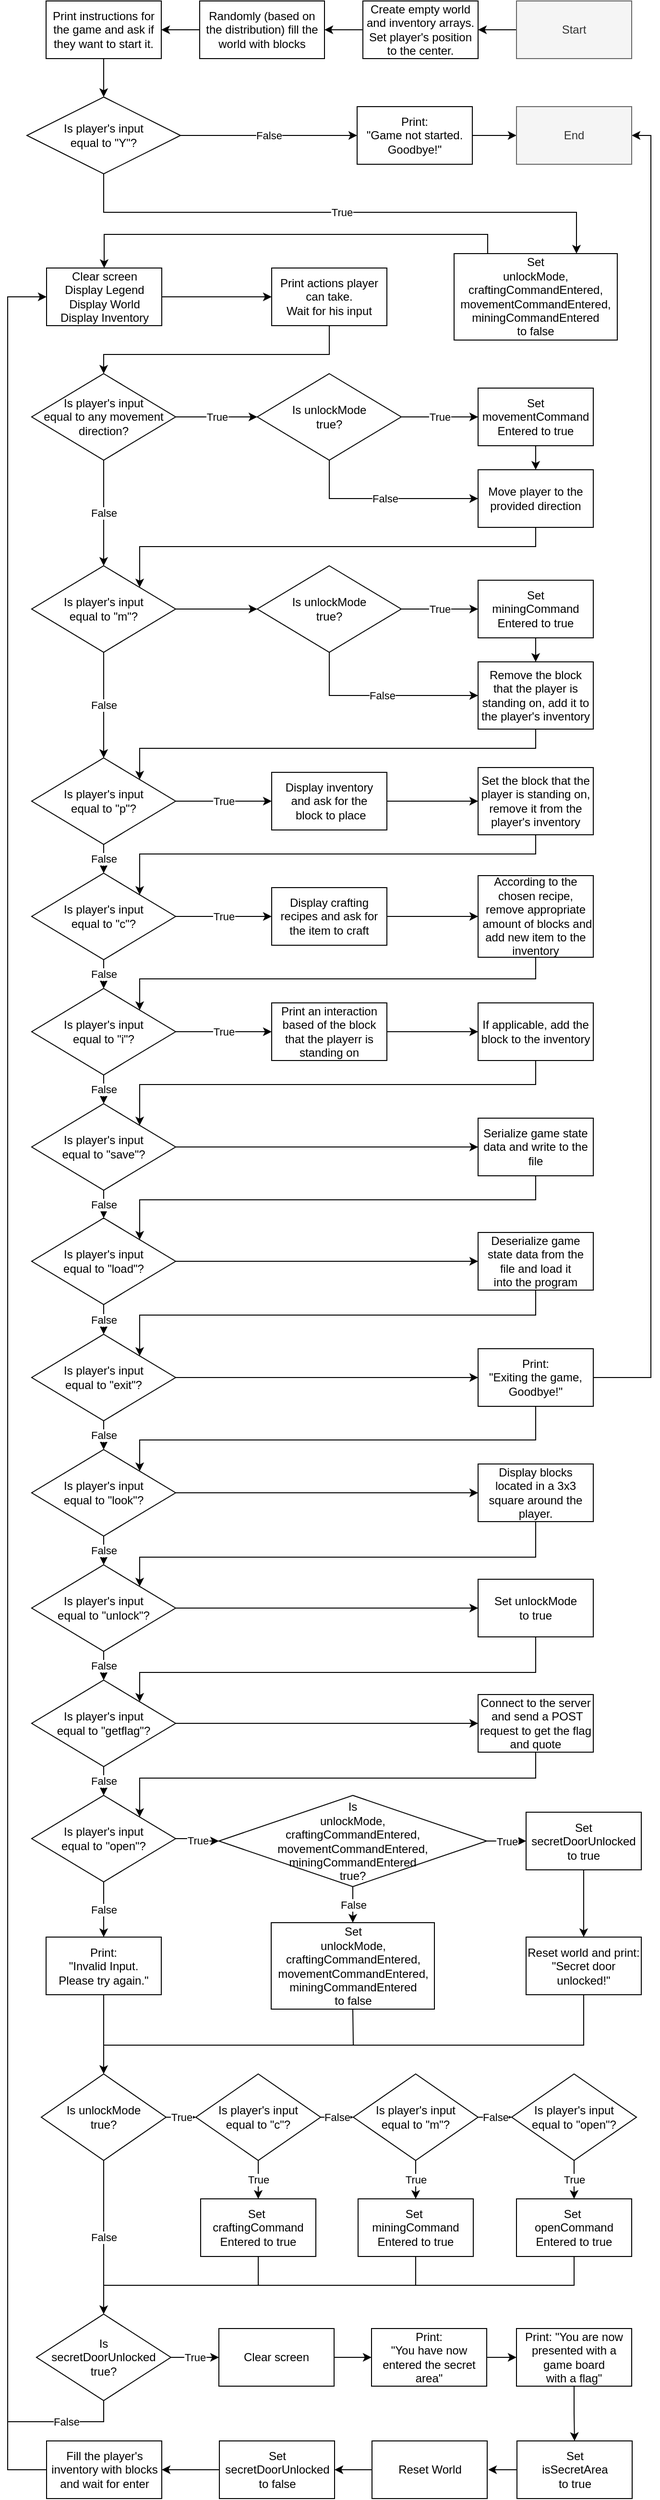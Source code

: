 <mxfile version="22.0.2" type="device">
  <diagram name="Page-1" id="TmcbWeNpKDTj51XduAw7">
    <mxGraphModel dx="1434" dy="727" grid="1" gridSize="10" guides="1" tooltips="1" connect="1" arrows="1" fold="1" page="1" pageScale="1" pageWidth="827" pageHeight="1169" math="0" shadow="0">
      <root>
        <mxCell id="0" />
        <mxCell id="1" parent="0" />
        <mxCell id="Q3c4sbvGHwCLzdh6Qx8X-13" value="" style="edgeStyle=orthogonalEdgeStyle;rounded=0;orthogonalLoop=1;jettySize=auto;html=1;" edge="1" parent="1" source="Q3c4sbvGHwCLzdh6Qx8X-1" target="Q3c4sbvGHwCLzdh6Qx8X-2">
          <mxGeometry relative="1" as="geometry" />
        </mxCell>
        <mxCell id="Q3c4sbvGHwCLzdh6Qx8X-1" value="Start" style="rounded=0;whiteSpace=wrap;html=1;fillColor=#f5f5f5;fontColor=#333333;strokeColor=#666666;" vertex="1" parent="1">
          <mxGeometry x="580" y="80" width="120" height="60" as="geometry" />
        </mxCell>
        <mxCell id="Q3c4sbvGHwCLzdh6Qx8X-14" value="" style="edgeStyle=orthogonalEdgeStyle;rounded=0;orthogonalLoop=1;jettySize=auto;html=1;" edge="1" parent="1" source="Q3c4sbvGHwCLzdh6Qx8X-2" target="Q3c4sbvGHwCLzdh6Qx8X-3">
          <mxGeometry relative="1" as="geometry" />
        </mxCell>
        <mxCell id="Q3c4sbvGHwCLzdh6Qx8X-2" value="Create empty world and inventory arrays. Set player&#39;s position to the center." style="rounded=0;whiteSpace=wrap;html=1;" vertex="1" parent="1">
          <mxGeometry x="420" y="80" width="120" height="60" as="geometry" />
        </mxCell>
        <mxCell id="Q3c4sbvGHwCLzdh6Qx8X-12" value="" style="edgeStyle=orthogonalEdgeStyle;rounded=0;orthogonalLoop=1;jettySize=auto;html=1;" edge="1" parent="1" source="Q3c4sbvGHwCLzdh6Qx8X-3" target="Q3c4sbvGHwCLzdh6Qx8X-4">
          <mxGeometry relative="1" as="geometry" />
        </mxCell>
        <mxCell id="Q3c4sbvGHwCLzdh6Qx8X-3" value="Randomly (based on the distribution) fill the world with blocks" style="rounded=0;whiteSpace=wrap;html=1;" vertex="1" parent="1">
          <mxGeometry x="250" y="80" width="130" height="60" as="geometry" />
        </mxCell>
        <mxCell id="Q3c4sbvGHwCLzdh6Qx8X-11" value="" style="edgeStyle=orthogonalEdgeStyle;rounded=0;orthogonalLoop=1;jettySize=auto;html=1;" edge="1" parent="1" source="Q3c4sbvGHwCLzdh6Qx8X-4" target="Q3c4sbvGHwCLzdh6Qx8X-6">
          <mxGeometry relative="1" as="geometry" />
        </mxCell>
        <mxCell id="Q3c4sbvGHwCLzdh6Qx8X-4" value="Print instructions for the game and ask if they want to start it." style="rounded=0;whiteSpace=wrap;html=1;" vertex="1" parent="1">
          <mxGeometry x="90" y="80" width="120" height="60" as="geometry" />
        </mxCell>
        <mxCell id="Q3c4sbvGHwCLzdh6Qx8X-15" value="False" style="edgeStyle=orthogonalEdgeStyle;rounded=0;orthogonalLoop=1;jettySize=auto;html=1;" edge="1" parent="1" source="Q3c4sbvGHwCLzdh6Qx8X-6" target="Q3c4sbvGHwCLzdh6Qx8X-10">
          <mxGeometry relative="1" as="geometry" />
        </mxCell>
        <mxCell id="Q3c4sbvGHwCLzdh6Qx8X-170" value="True" style="edgeStyle=orthogonalEdgeStyle;rounded=0;orthogonalLoop=1;jettySize=auto;html=1;entryX=0.75;entryY=0;entryDx=0;entryDy=0;" edge="1" parent="1" source="Q3c4sbvGHwCLzdh6Qx8X-6" target="Q3c4sbvGHwCLzdh6Qx8X-59">
          <mxGeometry relative="1" as="geometry">
            <Array as="points">
              <mxPoint x="150" y="300" />
              <mxPoint x="643" y="300" />
            </Array>
          </mxGeometry>
        </mxCell>
        <mxCell id="Q3c4sbvGHwCLzdh6Qx8X-6" value="Is player&#39;s input&lt;br&gt;equal to &quot;Y&quot;?" style="rhombus;whiteSpace=wrap;html=1;" vertex="1" parent="1">
          <mxGeometry x="70" y="180" width="160" height="80" as="geometry" />
        </mxCell>
        <mxCell id="Q3c4sbvGHwCLzdh6Qx8X-157" style="edgeStyle=orthogonalEdgeStyle;rounded=0;orthogonalLoop=1;jettySize=auto;html=1;entryX=0;entryY=0.5;entryDx=0;entryDy=0;" edge="1" parent="1" source="Q3c4sbvGHwCLzdh6Qx8X-10" target="Q3c4sbvGHwCLzdh6Qx8X-156">
          <mxGeometry relative="1" as="geometry" />
        </mxCell>
        <mxCell id="Q3c4sbvGHwCLzdh6Qx8X-10" value="Print:&lt;br&gt;&quot;Game not started.&lt;br&gt;Goodbye!&quot;" style="rounded=0;whiteSpace=wrap;html=1;" vertex="1" parent="1">
          <mxGeometry x="414" y="190" width="120" height="60" as="geometry" />
        </mxCell>
        <mxCell id="Q3c4sbvGHwCLzdh6Qx8X-158" value="" style="edgeStyle=orthogonalEdgeStyle;rounded=0;orthogonalLoop=1;jettySize=auto;html=1;" edge="1" parent="1" source="Q3c4sbvGHwCLzdh6Qx8X-16" target="Q3c4sbvGHwCLzdh6Qx8X-18">
          <mxGeometry relative="1" as="geometry" />
        </mxCell>
        <mxCell id="Q3c4sbvGHwCLzdh6Qx8X-16" value="Clear screen&lt;br&gt;Display Legend Display World &lt;br&gt;Display Inventory" style="rounded=0;whiteSpace=wrap;html=1;" vertex="1" parent="1">
          <mxGeometry x="90.5" y="358" width="120" height="60" as="geometry" />
        </mxCell>
        <mxCell id="Q3c4sbvGHwCLzdh6Qx8X-164" style="edgeStyle=orthogonalEdgeStyle;rounded=0;orthogonalLoop=1;jettySize=auto;html=1;entryX=0.5;entryY=0;entryDx=0;entryDy=0;" edge="1" parent="1" source="Q3c4sbvGHwCLzdh6Qx8X-18" target="Q3c4sbvGHwCLzdh6Qx8X-19">
          <mxGeometry relative="1" as="geometry">
            <Array as="points">
              <mxPoint x="385" y="448" />
              <mxPoint x="150" y="448" />
            </Array>
          </mxGeometry>
        </mxCell>
        <mxCell id="Q3c4sbvGHwCLzdh6Qx8X-18" value="Print actions player&lt;br&gt;can take. &lt;br&gt;Wait for his input" style="rounded=0;whiteSpace=wrap;html=1;" vertex="1" parent="1">
          <mxGeometry x="325" y="358" width="120" height="60" as="geometry" />
        </mxCell>
        <mxCell id="Q3c4sbvGHwCLzdh6Qx8X-38" value="True" style="edgeStyle=orthogonalEdgeStyle;rounded=0;orthogonalLoop=1;jettySize=auto;html=1;" edge="1" parent="1" source="Q3c4sbvGHwCLzdh6Qx8X-19" target="Q3c4sbvGHwCLzdh6Qx8X-32">
          <mxGeometry relative="1" as="geometry" />
        </mxCell>
        <mxCell id="Q3c4sbvGHwCLzdh6Qx8X-41" value="False" style="edgeStyle=orthogonalEdgeStyle;rounded=0;orthogonalLoop=1;jettySize=auto;html=1;" edge="1" parent="1" source="Q3c4sbvGHwCLzdh6Qx8X-19" target="Q3c4sbvGHwCLzdh6Qx8X-20">
          <mxGeometry relative="1" as="geometry" />
        </mxCell>
        <mxCell id="Q3c4sbvGHwCLzdh6Qx8X-19" value="Is player&#39;s input &lt;br&gt;equal to any movement&lt;br&gt;direction?" style="rhombus;whiteSpace=wrap;html=1;" vertex="1" parent="1">
          <mxGeometry x="75" y="468" width="150" height="90" as="geometry" />
        </mxCell>
        <mxCell id="Q3c4sbvGHwCLzdh6Qx8X-52" value="" style="edgeStyle=orthogonalEdgeStyle;rounded=0;orthogonalLoop=1;jettySize=auto;html=1;" edge="1" parent="1" source="Q3c4sbvGHwCLzdh6Qx8X-20" target="Q3c4sbvGHwCLzdh6Qx8X-48">
          <mxGeometry relative="1" as="geometry" />
        </mxCell>
        <mxCell id="Q3c4sbvGHwCLzdh6Qx8X-53" value="False" style="edgeStyle=orthogonalEdgeStyle;rounded=0;orthogonalLoop=1;jettySize=auto;html=1;" edge="1" parent="1" source="Q3c4sbvGHwCLzdh6Qx8X-20" target="Q3c4sbvGHwCLzdh6Qx8X-21">
          <mxGeometry relative="1" as="geometry" />
        </mxCell>
        <mxCell id="Q3c4sbvGHwCLzdh6Qx8X-20" value="Is player&#39;s input &lt;br&gt;equal to &quot;m&quot;?" style="rhombus;whiteSpace=wrap;html=1;" vertex="1" parent="1">
          <mxGeometry x="75" y="668" width="150" height="90" as="geometry" />
        </mxCell>
        <mxCell id="Q3c4sbvGHwCLzdh6Qx8X-58" value="True" style="edgeStyle=orthogonalEdgeStyle;rounded=0;orthogonalLoop=1;jettySize=auto;html=1;" edge="1" parent="1" source="Q3c4sbvGHwCLzdh6Qx8X-21" target="Q3c4sbvGHwCLzdh6Qx8X-54">
          <mxGeometry relative="1" as="geometry" />
        </mxCell>
        <mxCell id="Q3c4sbvGHwCLzdh6Qx8X-65" value="False" style="edgeStyle=orthogonalEdgeStyle;rounded=0;orthogonalLoop=1;jettySize=auto;html=1;" edge="1" parent="1" source="Q3c4sbvGHwCLzdh6Qx8X-21" target="Q3c4sbvGHwCLzdh6Qx8X-22">
          <mxGeometry relative="1" as="geometry" />
        </mxCell>
        <mxCell id="Q3c4sbvGHwCLzdh6Qx8X-21" value="Is player&#39;s input &lt;br&gt;equal to &quot;p&quot;?" style="rhombus;whiteSpace=wrap;html=1;" vertex="1" parent="1">
          <mxGeometry x="75" y="868" width="150" height="90" as="geometry" />
        </mxCell>
        <mxCell id="Q3c4sbvGHwCLzdh6Qx8X-62" value="True" style="edgeStyle=orthogonalEdgeStyle;rounded=0;orthogonalLoop=1;jettySize=auto;html=1;" edge="1" parent="1" source="Q3c4sbvGHwCLzdh6Qx8X-22" target="Q3c4sbvGHwCLzdh6Qx8X-60">
          <mxGeometry relative="1" as="geometry" />
        </mxCell>
        <mxCell id="Q3c4sbvGHwCLzdh6Qx8X-66" value="False" style="edgeStyle=orthogonalEdgeStyle;rounded=0;orthogonalLoop=1;jettySize=auto;html=1;" edge="1" parent="1" source="Q3c4sbvGHwCLzdh6Qx8X-22" target="Q3c4sbvGHwCLzdh6Qx8X-23">
          <mxGeometry relative="1" as="geometry" />
        </mxCell>
        <mxCell id="Q3c4sbvGHwCLzdh6Qx8X-22" value="Is player&#39;s input &lt;br&gt;equal to &quot;c&quot;?" style="rhombus;whiteSpace=wrap;html=1;" vertex="1" parent="1">
          <mxGeometry x="75" y="988" width="150" height="90" as="geometry" />
        </mxCell>
        <mxCell id="Q3c4sbvGHwCLzdh6Qx8X-74" value="True" style="edgeStyle=orthogonalEdgeStyle;rounded=0;orthogonalLoop=1;jettySize=auto;html=1;" edge="1" parent="1" source="Q3c4sbvGHwCLzdh6Qx8X-23" target="Q3c4sbvGHwCLzdh6Qx8X-67">
          <mxGeometry relative="1" as="geometry" />
        </mxCell>
        <mxCell id="Q3c4sbvGHwCLzdh6Qx8X-77" value="False" style="edgeStyle=orthogonalEdgeStyle;rounded=0;orthogonalLoop=1;jettySize=auto;html=1;" edge="1" parent="1" source="Q3c4sbvGHwCLzdh6Qx8X-23" target="Q3c4sbvGHwCLzdh6Qx8X-24">
          <mxGeometry relative="1" as="geometry" />
        </mxCell>
        <mxCell id="Q3c4sbvGHwCLzdh6Qx8X-23" value="Is player&#39;s input &lt;br&gt;equal to &quot;i&quot;?" style="rhombus;whiteSpace=wrap;html=1;" vertex="1" parent="1">
          <mxGeometry x="75" y="1108" width="150" height="90" as="geometry" />
        </mxCell>
        <mxCell id="Q3c4sbvGHwCLzdh6Qx8X-81" value="" style="edgeStyle=orthogonalEdgeStyle;rounded=0;orthogonalLoop=1;jettySize=auto;html=1;" edge="1" parent="1" source="Q3c4sbvGHwCLzdh6Qx8X-24" target="Q3c4sbvGHwCLzdh6Qx8X-80">
          <mxGeometry relative="1" as="geometry" />
        </mxCell>
        <mxCell id="Q3c4sbvGHwCLzdh6Qx8X-82" value="False" style="edgeStyle=orthogonalEdgeStyle;rounded=0;orthogonalLoop=1;jettySize=auto;html=1;" edge="1" parent="1" source="Q3c4sbvGHwCLzdh6Qx8X-24" target="Q3c4sbvGHwCLzdh6Qx8X-25">
          <mxGeometry relative="1" as="geometry" />
        </mxCell>
        <mxCell id="Q3c4sbvGHwCLzdh6Qx8X-24" value="Is player&#39;s input &lt;br&gt;equal to &quot;save&quot;?" style="rhombus;whiteSpace=wrap;html=1;" vertex="1" parent="1">
          <mxGeometry x="75" y="1228" width="150" height="90" as="geometry" />
        </mxCell>
        <mxCell id="Q3c4sbvGHwCLzdh6Qx8X-85" value="" style="edgeStyle=orthogonalEdgeStyle;rounded=0;orthogonalLoop=1;jettySize=auto;html=1;" edge="1" parent="1" source="Q3c4sbvGHwCLzdh6Qx8X-25" target="Q3c4sbvGHwCLzdh6Qx8X-84">
          <mxGeometry relative="1" as="geometry" />
        </mxCell>
        <mxCell id="Q3c4sbvGHwCLzdh6Qx8X-174" value="False" style="edgeStyle=orthogonalEdgeStyle;rounded=0;orthogonalLoop=1;jettySize=auto;html=1;" edge="1" parent="1" source="Q3c4sbvGHwCLzdh6Qx8X-25" target="Q3c4sbvGHwCLzdh6Qx8X-26">
          <mxGeometry relative="1" as="geometry" />
        </mxCell>
        <mxCell id="Q3c4sbvGHwCLzdh6Qx8X-25" value="Is player&#39;s input &lt;br&gt;equal to &quot;load&quot;?" style="rhombus;whiteSpace=wrap;html=1;" vertex="1" parent="1">
          <mxGeometry x="75" y="1347" width="150" height="90" as="geometry" />
        </mxCell>
        <mxCell id="Q3c4sbvGHwCLzdh6Qx8X-87" style="edgeStyle=orthogonalEdgeStyle;rounded=0;orthogonalLoop=1;jettySize=auto;html=1;entryX=0;entryY=0.5;entryDx=0;entryDy=0;" edge="1" parent="1" source="Q3c4sbvGHwCLzdh6Qx8X-26" target="Q3c4sbvGHwCLzdh6Qx8X-86">
          <mxGeometry relative="1" as="geometry" />
        </mxCell>
        <mxCell id="Q3c4sbvGHwCLzdh6Qx8X-175" value="False" style="edgeStyle=orthogonalEdgeStyle;rounded=0;orthogonalLoop=1;jettySize=auto;html=1;" edge="1" parent="1" source="Q3c4sbvGHwCLzdh6Qx8X-26" target="Q3c4sbvGHwCLzdh6Qx8X-27">
          <mxGeometry relative="1" as="geometry" />
        </mxCell>
        <mxCell id="Q3c4sbvGHwCLzdh6Qx8X-26" value="Is player&#39;s input &lt;br&gt;equal to &quot;exit&quot;?" style="rhombus;whiteSpace=wrap;html=1;" vertex="1" parent="1">
          <mxGeometry x="75" y="1468" width="150" height="90" as="geometry" />
        </mxCell>
        <mxCell id="Q3c4sbvGHwCLzdh6Qx8X-89" style="edgeStyle=orthogonalEdgeStyle;rounded=0;orthogonalLoop=1;jettySize=auto;html=1;entryX=0;entryY=0.5;entryDx=0;entryDy=0;" edge="1" parent="1" source="Q3c4sbvGHwCLzdh6Qx8X-27" target="Q3c4sbvGHwCLzdh6Qx8X-88">
          <mxGeometry relative="1" as="geometry" />
        </mxCell>
        <mxCell id="Q3c4sbvGHwCLzdh6Qx8X-176" value="False" style="edgeStyle=orthogonalEdgeStyle;rounded=0;orthogonalLoop=1;jettySize=auto;html=1;" edge="1" parent="1" source="Q3c4sbvGHwCLzdh6Qx8X-27" target="Q3c4sbvGHwCLzdh6Qx8X-28">
          <mxGeometry relative="1" as="geometry" />
        </mxCell>
        <mxCell id="Q3c4sbvGHwCLzdh6Qx8X-27" value="Is player&#39;s input &lt;br&gt;equal to &quot;look&quot;?" style="rhombus;whiteSpace=wrap;html=1;" vertex="1" parent="1">
          <mxGeometry x="75" y="1588" width="150" height="90" as="geometry" />
        </mxCell>
        <mxCell id="Q3c4sbvGHwCLzdh6Qx8X-93" style="edgeStyle=orthogonalEdgeStyle;rounded=0;orthogonalLoop=1;jettySize=auto;html=1;entryX=0;entryY=0.5;entryDx=0;entryDy=0;" edge="1" parent="1" source="Q3c4sbvGHwCLzdh6Qx8X-28" target="Q3c4sbvGHwCLzdh6Qx8X-92">
          <mxGeometry relative="1" as="geometry" />
        </mxCell>
        <mxCell id="Q3c4sbvGHwCLzdh6Qx8X-177" value="False" style="edgeStyle=orthogonalEdgeStyle;rounded=0;orthogonalLoop=1;jettySize=auto;html=1;" edge="1" parent="1" source="Q3c4sbvGHwCLzdh6Qx8X-28" target="Q3c4sbvGHwCLzdh6Qx8X-29">
          <mxGeometry relative="1" as="geometry" />
        </mxCell>
        <mxCell id="Q3c4sbvGHwCLzdh6Qx8X-28" value="Is player&#39;s input &lt;br&gt;equal to &quot;unlock&quot;?" style="rhombus;whiteSpace=wrap;html=1;" vertex="1" parent="1">
          <mxGeometry x="75" y="1708" width="150" height="90" as="geometry" />
        </mxCell>
        <mxCell id="Q3c4sbvGHwCLzdh6Qx8X-95" style="edgeStyle=orthogonalEdgeStyle;rounded=0;orthogonalLoop=1;jettySize=auto;html=1;entryX=0;entryY=0.5;entryDx=0;entryDy=0;" edge="1" parent="1" source="Q3c4sbvGHwCLzdh6Qx8X-29" target="Q3c4sbvGHwCLzdh6Qx8X-94">
          <mxGeometry relative="1" as="geometry" />
        </mxCell>
        <mxCell id="Q3c4sbvGHwCLzdh6Qx8X-178" value="False" style="edgeStyle=orthogonalEdgeStyle;rounded=0;orthogonalLoop=1;jettySize=auto;html=1;" edge="1" parent="1" source="Q3c4sbvGHwCLzdh6Qx8X-29" target="Q3c4sbvGHwCLzdh6Qx8X-30">
          <mxGeometry relative="1" as="geometry" />
        </mxCell>
        <mxCell id="Q3c4sbvGHwCLzdh6Qx8X-29" value="Is player&#39;s input &lt;br&gt;equal to &quot;getflag&quot;?" style="rhombus;whiteSpace=wrap;html=1;" vertex="1" parent="1">
          <mxGeometry x="75" y="1828" width="150" height="90" as="geometry" />
        </mxCell>
        <mxCell id="Q3c4sbvGHwCLzdh6Qx8X-106" value="True" style="edgeStyle=orthogonalEdgeStyle;rounded=0;orthogonalLoop=1;jettySize=auto;html=1;" edge="1" parent="1" source="Q3c4sbvGHwCLzdh6Qx8X-30" target="Q3c4sbvGHwCLzdh6Qx8X-98">
          <mxGeometry relative="1" as="geometry" />
        </mxCell>
        <mxCell id="Q3c4sbvGHwCLzdh6Qx8X-108" value="False" style="edgeStyle=orthogonalEdgeStyle;rounded=0;orthogonalLoop=1;jettySize=auto;html=1;" edge="1" parent="1" source="Q3c4sbvGHwCLzdh6Qx8X-30" target="Q3c4sbvGHwCLzdh6Qx8X-107">
          <mxGeometry relative="1" as="geometry" />
        </mxCell>
        <mxCell id="Q3c4sbvGHwCLzdh6Qx8X-30" value="Is player&#39;s input &lt;br&gt;equal to &quot;open&quot;?" style="rhombus;whiteSpace=wrap;html=1;" vertex="1" parent="1">
          <mxGeometry x="75" y="1948" width="150" height="90" as="geometry" />
        </mxCell>
        <mxCell id="Q3c4sbvGHwCLzdh6Qx8X-34" value="True" style="edgeStyle=orthogonalEdgeStyle;rounded=0;orthogonalLoop=1;jettySize=auto;html=1;" edge="1" parent="1" source="Q3c4sbvGHwCLzdh6Qx8X-32" target="Q3c4sbvGHwCLzdh6Qx8X-33">
          <mxGeometry relative="1" as="geometry" />
        </mxCell>
        <mxCell id="Q3c4sbvGHwCLzdh6Qx8X-36" value="False" style="edgeStyle=orthogonalEdgeStyle;rounded=0;orthogonalLoop=1;jettySize=auto;html=1;entryX=0;entryY=0.5;entryDx=0;entryDy=0;" edge="1" parent="1" source="Q3c4sbvGHwCLzdh6Qx8X-32" target="Q3c4sbvGHwCLzdh6Qx8X-35">
          <mxGeometry relative="1" as="geometry">
            <Array as="points">
              <mxPoint x="385" y="598" />
            </Array>
          </mxGeometry>
        </mxCell>
        <mxCell id="Q3c4sbvGHwCLzdh6Qx8X-32" value="Is unlockMode&lt;br&gt;true?" style="rhombus;whiteSpace=wrap;html=1;" vertex="1" parent="1">
          <mxGeometry x="310" y="468" width="150" height="90" as="geometry" />
        </mxCell>
        <mxCell id="Q3c4sbvGHwCLzdh6Qx8X-37" value="" style="edgeStyle=orthogonalEdgeStyle;rounded=0;orthogonalLoop=1;jettySize=auto;html=1;" edge="1" parent="1" source="Q3c4sbvGHwCLzdh6Qx8X-33" target="Q3c4sbvGHwCLzdh6Qx8X-35">
          <mxGeometry relative="1" as="geometry" />
        </mxCell>
        <mxCell id="Q3c4sbvGHwCLzdh6Qx8X-33" value="Set movementCommand&lt;br&gt;Entered to true" style="rounded=0;whiteSpace=wrap;html=1;" vertex="1" parent="1">
          <mxGeometry x="540" y="483" width="120" height="60" as="geometry" />
        </mxCell>
        <mxCell id="Q3c4sbvGHwCLzdh6Qx8X-73" style="edgeStyle=orthogonalEdgeStyle;rounded=0;orthogonalLoop=1;jettySize=auto;html=1;entryX=1;entryY=0;entryDx=0;entryDy=0;" edge="1" parent="1" source="Q3c4sbvGHwCLzdh6Qx8X-35" target="Q3c4sbvGHwCLzdh6Qx8X-20">
          <mxGeometry relative="1" as="geometry">
            <Array as="points">
              <mxPoint x="600" y="648" />
              <mxPoint x="188" y="648" />
            </Array>
          </mxGeometry>
        </mxCell>
        <mxCell id="Q3c4sbvGHwCLzdh6Qx8X-35" value="Move player to the provided direction" style="rounded=0;whiteSpace=wrap;html=1;" vertex="1" parent="1">
          <mxGeometry x="540" y="568" width="120" height="60" as="geometry" />
        </mxCell>
        <mxCell id="Q3c4sbvGHwCLzdh6Qx8X-46" value="True" style="edgeStyle=orthogonalEdgeStyle;rounded=0;orthogonalLoop=1;jettySize=auto;html=1;" edge="1" parent="1" source="Q3c4sbvGHwCLzdh6Qx8X-48" target="Q3c4sbvGHwCLzdh6Qx8X-50">
          <mxGeometry relative="1" as="geometry" />
        </mxCell>
        <mxCell id="Q3c4sbvGHwCLzdh6Qx8X-64" value="False" style="edgeStyle=orthogonalEdgeStyle;rounded=0;orthogonalLoop=1;jettySize=auto;html=1;entryX=0;entryY=0.5;entryDx=0;entryDy=0;" edge="1" parent="1" source="Q3c4sbvGHwCLzdh6Qx8X-48" target="Q3c4sbvGHwCLzdh6Qx8X-51">
          <mxGeometry relative="1" as="geometry">
            <Array as="points">
              <mxPoint x="385" y="803" />
            </Array>
          </mxGeometry>
        </mxCell>
        <mxCell id="Q3c4sbvGHwCLzdh6Qx8X-48" value="Is unlockMode&lt;br&gt;true?" style="rhombus;whiteSpace=wrap;html=1;" vertex="1" parent="1">
          <mxGeometry x="310" y="668" width="150" height="90" as="geometry" />
        </mxCell>
        <mxCell id="Q3c4sbvGHwCLzdh6Qx8X-49" value="" style="edgeStyle=orthogonalEdgeStyle;rounded=0;orthogonalLoop=1;jettySize=auto;html=1;" edge="1" parent="1" source="Q3c4sbvGHwCLzdh6Qx8X-50" target="Q3c4sbvGHwCLzdh6Qx8X-51">
          <mxGeometry relative="1" as="geometry" />
        </mxCell>
        <mxCell id="Q3c4sbvGHwCLzdh6Qx8X-50" value="Set&lt;br&gt;miningCommand&lt;br&gt;Entered to true" style="rounded=0;whiteSpace=wrap;html=1;" vertex="1" parent="1">
          <mxGeometry x="540" y="683" width="120" height="60" as="geometry" />
        </mxCell>
        <mxCell id="Q3c4sbvGHwCLzdh6Qx8X-72" style="edgeStyle=orthogonalEdgeStyle;rounded=0;orthogonalLoop=1;jettySize=auto;html=1;entryX=1;entryY=0;entryDx=0;entryDy=0;" edge="1" parent="1" source="Q3c4sbvGHwCLzdh6Qx8X-51" target="Q3c4sbvGHwCLzdh6Qx8X-21">
          <mxGeometry relative="1" as="geometry">
            <Array as="points">
              <mxPoint x="600" y="858" />
              <mxPoint x="188" y="858" />
            </Array>
          </mxGeometry>
        </mxCell>
        <mxCell id="Q3c4sbvGHwCLzdh6Qx8X-51" value="Remove the block that the player is standing on, add it to the player&#39;s inventory" style="rounded=0;whiteSpace=wrap;html=1;" vertex="1" parent="1">
          <mxGeometry x="540" y="768" width="120" height="70" as="geometry" />
        </mxCell>
        <mxCell id="Q3c4sbvGHwCLzdh6Qx8X-57" value="" style="edgeStyle=orthogonalEdgeStyle;rounded=0;orthogonalLoop=1;jettySize=auto;html=1;" edge="1" parent="1" source="Q3c4sbvGHwCLzdh6Qx8X-54" target="Q3c4sbvGHwCLzdh6Qx8X-56">
          <mxGeometry relative="1" as="geometry" />
        </mxCell>
        <mxCell id="Q3c4sbvGHwCLzdh6Qx8X-54" value="Display inventory &lt;br&gt;and ask for the&lt;br&gt;&amp;nbsp;block to place" style="rounded=0;whiteSpace=wrap;html=1;" vertex="1" parent="1">
          <mxGeometry x="325" y="883" width="120" height="60" as="geometry" />
        </mxCell>
        <mxCell id="Q3c4sbvGHwCLzdh6Qx8X-71" style="edgeStyle=orthogonalEdgeStyle;rounded=0;orthogonalLoop=1;jettySize=auto;html=1;entryX=1;entryY=0;entryDx=0;entryDy=0;" edge="1" parent="1" source="Q3c4sbvGHwCLzdh6Qx8X-56" target="Q3c4sbvGHwCLzdh6Qx8X-22">
          <mxGeometry relative="1" as="geometry">
            <Array as="points">
              <mxPoint x="600" y="968" />
              <mxPoint x="188" y="968" />
            </Array>
          </mxGeometry>
        </mxCell>
        <mxCell id="Q3c4sbvGHwCLzdh6Qx8X-56" value="Set the block that the player is standing on, remove it from the player&#39;s inventory" style="rounded=0;whiteSpace=wrap;html=1;" vertex="1" parent="1">
          <mxGeometry x="540" y="878" width="120" height="70" as="geometry" />
        </mxCell>
        <mxCell id="Q3c4sbvGHwCLzdh6Qx8X-169" style="edgeStyle=orthogonalEdgeStyle;rounded=0;orthogonalLoop=1;jettySize=auto;html=1;exitX=0.5;exitY=0;exitDx=0;exitDy=0;entryX=0.5;entryY=0;entryDx=0;entryDy=0;" edge="1" parent="1" source="Q3c4sbvGHwCLzdh6Qx8X-59" target="Q3c4sbvGHwCLzdh6Qx8X-16">
          <mxGeometry relative="1" as="geometry">
            <Array as="points">
              <mxPoint x="550" y="343" />
              <mxPoint x="550" y="323" />
              <mxPoint x="151" y="323" />
            </Array>
          </mxGeometry>
        </mxCell>
        <mxCell id="Q3c4sbvGHwCLzdh6Qx8X-59" value="Set&lt;br style=&quot;border-color: var(--border-color);&quot;&gt;unlockMode,&lt;br style=&quot;border-color: var(--border-color);&quot;&gt;craftingCommandEntered,&lt;br style=&quot;border-color: var(--border-color);&quot;&gt;movementCommandEntered,&lt;br style=&quot;border-color: var(--border-color);&quot;&gt;miningCommandEntered&lt;br style=&quot;border-color: var(--border-color);&quot;&gt;to false" style="rounded=0;whiteSpace=wrap;html=1;" vertex="1" parent="1">
          <mxGeometry x="515" y="343" width="170" height="90" as="geometry" />
        </mxCell>
        <mxCell id="Q3c4sbvGHwCLzdh6Qx8X-63" value="" style="edgeStyle=orthogonalEdgeStyle;rounded=0;orthogonalLoop=1;jettySize=auto;html=1;" edge="1" parent="1" source="Q3c4sbvGHwCLzdh6Qx8X-60" target="Q3c4sbvGHwCLzdh6Qx8X-61">
          <mxGeometry relative="1" as="geometry" />
        </mxCell>
        <mxCell id="Q3c4sbvGHwCLzdh6Qx8X-60" value="Display crafting recipes and&amp;nbsp;ask for the item to craft" style="rounded=0;whiteSpace=wrap;html=1;" vertex="1" parent="1">
          <mxGeometry x="325" y="1003" width="120" height="60" as="geometry" />
        </mxCell>
        <mxCell id="Q3c4sbvGHwCLzdh6Qx8X-79" style="edgeStyle=orthogonalEdgeStyle;rounded=0;orthogonalLoop=1;jettySize=auto;html=1;entryX=1;entryY=0;entryDx=0;entryDy=0;" edge="1" parent="1" source="Q3c4sbvGHwCLzdh6Qx8X-61" target="Q3c4sbvGHwCLzdh6Qx8X-23">
          <mxGeometry relative="1" as="geometry">
            <Array as="points">
              <mxPoint x="600" y="1098" />
              <mxPoint x="188" y="1098" />
            </Array>
          </mxGeometry>
        </mxCell>
        <mxCell id="Q3c4sbvGHwCLzdh6Qx8X-61" value="According to the chosen recipe, remove appropriate &amp;nbsp;amount of blocks and add new item to the inventory" style="rounded=0;whiteSpace=wrap;html=1;" vertex="1" parent="1">
          <mxGeometry x="540" y="990.5" width="120" height="85" as="geometry" />
        </mxCell>
        <mxCell id="Q3c4sbvGHwCLzdh6Qx8X-76" value="" style="edgeStyle=orthogonalEdgeStyle;rounded=0;orthogonalLoop=1;jettySize=auto;html=1;" edge="1" parent="1" source="Q3c4sbvGHwCLzdh6Qx8X-67" target="Q3c4sbvGHwCLzdh6Qx8X-75">
          <mxGeometry relative="1" as="geometry" />
        </mxCell>
        <mxCell id="Q3c4sbvGHwCLzdh6Qx8X-67" value="Print an interaction based of the block that the playerr is standing on" style="rounded=0;whiteSpace=wrap;html=1;" vertex="1" parent="1">
          <mxGeometry x="325" y="1123" width="120" height="60" as="geometry" />
        </mxCell>
        <mxCell id="Q3c4sbvGHwCLzdh6Qx8X-78" style="edgeStyle=orthogonalEdgeStyle;rounded=0;orthogonalLoop=1;jettySize=auto;html=1;entryX=1;entryY=0;entryDx=0;entryDy=0;" edge="1" parent="1" source="Q3c4sbvGHwCLzdh6Qx8X-75" target="Q3c4sbvGHwCLzdh6Qx8X-24">
          <mxGeometry relative="1" as="geometry">
            <Array as="points">
              <mxPoint x="600" y="1208" />
              <mxPoint x="188" y="1208" />
            </Array>
          </mxGeometry>
        </mxCell>
        <mxCell id="Q3c4sbvGHwCLzdh6Qx8X-75" value="If applicable, add the block to the inventory" style="rounded=0;whiteSpace=wrap;html=1;" vertex="1" parent="1">
          <mxGeometry x="540" y="1123" width="120" height="60" as="geometry" />
        </mxCell>
        <mxCell id="Q3c4sbvGHwCLzdh6Qx8X-83" style="edgeStyle=orthogonalEdgeStyle;rounded=0;orthogonalLoop=1;jettySize=auto;html=1;entryX=1;entryY=0;entryDx=0;entryDy=0;" edge="1" parent="1" source="Q3c4sbvGHwCLzdh6Qx8X-80" target="Q3c4sbvGHwCLzdh6Qx8X-25">
          <mxGeometry relative="1" as="geometry">
            <Array as="points">
              <mxPoint x="600" y="1328" />
              <mxPoint x="188" y="1328" />
            </Array>
          </mxGeometry>
        </mxCell>
        <mxCell id="Q3c4sbvGHwCLzdh6Qx8X-80" value="Serialize game state data and write to the file" style="rounded=0;whiteSpace=wrap;html=1;" vertex="1" parent="1">
          <mxGeometry x="540" y="1243" width="120" height="60" as="geometry" />
        </mxCell>
        <mxCell id="Q3c4sbvGHwCLzdh6Qx8X-90" style="edgeStyle=orthogonalEdgeStyle;rounded=0;orthogonalLoop=1;jettySize=auto;html=1;entryX=1;entryY=0;entryDx=0;entryDy=0;" edge="1" parent="1" source="Q3c4sbvGHwCLzdh6Qx8X-84" target="Q3c4sbvGHwCLzdh6Qx8X-26">
          <mxGeometry relative="1" as="geometry">
            <Array as="points">
              <mxPoint x="600" y="1448" />
              <mxPoint x="188" y="1448" />
            </Array>
          </mxGeometry>
        </mxCell>
        <mxCell id="Q3c4sbvGHwCLzdh6Qx8X-84" value="Deserialize game state data from the file and load it &lt;br&gt;into the program" style="whiteSpace=wrap;html=1;" vertex="1" parent="1">
          <mxGeometry x="540" y="1362" width="120" height="60" as="geometry" />
        </mxCell>
        <mxCell id="Q3c4sbvGHwCLzdh6Qx8X-91" style="edgeStyle=orthogonalEdgeStyle;rounded=0;orthogonalLoop=1;jettySize=auto;html=1;entryX=1;entryY=0;entryDx=0;entryDy=0;" edge="1" parent="1" source="Q3c4sbvGHwCLzdh6Qx8X-86" target="Q3c4sbvGHwCLzdh6Qx8X-27">
          <mxGeometry relative="1" as="geometry">
            <Array as="points">
              <mxPoint x="600" y="1578" />
              <mxPoint x="188" y="1578" />
            </Array>
          </mxGeometry>
        </mxCell>
        <mxCell id="Q3c4sbvGHwCLzdh6Qx8X-173" style="edgeStyle=orthogonalEdgeStyle;rounded=0;orthogonalLoop=1;jettySize=auto;html=1;entryX=1;entryY=0.5;entryDx=0;entryDy=0;" edge="1" parent="1" source="Q3c4sbvGHwCLzdh6Qx8X-86" target="Q3c4sbvGHwCLzdh6Qx8X-156">
          <mxGeometry relative="1" as="geometry">
            <Array as="points">
              <mxPoint x="720" y="1513" />
              <mxPoint x="720" y="220" />
            </Array>
          </mxGeometry>
        </mxCell>
        <mxCell id="Q3c4sbvGHwCLzdh6Qx8X-86" value="Print:&lt;br&gt;&quot;Exiting the game, Goodbye!&quot;" style="rounded=0;whiteSpace=wrap;html=1;" vertex="1" parent="1">
          <mxGeometry x="540" y="1483" width="120" height="60" as="geometry" />
        </mxCell>
        <mxCell id="Q3c4sbvGHwCLzdh6Qx8X-179" style="edgeStyle=orthogonalEdgeStyle;rounded=0;orthogonalLoop=1;jettySize=auto;html=1;entryX=1;entryY=0;entryDx=0;entryDy=0;" edge="1" parent="1" source="Q3c4sbvGHwCLzdh6Qx8X-88" target="Q3c4sbvGHwCLzdh6Qx8X-28">
          <mxGeometry relative="1" as="geometry">
            <Array as="points">
              <mxPoint x="600" y="1700" />
              <mxPoint x="188" y="1700" />
            </Array>
          </mxGeometry>
        </mxCell>
        <mxCell id="Q3c4sbvGHwCLzdh6Qx8X-88" value="Display blocks located in a 3x3 square around the player." style="rounded=0;whiteSpace=wrap;html=1;" vertex="1" parent="1">
          <mxGeometry x="540" y="1603" width="120" height="60" as="geometry" />
        </mxCell>
        <mxCell id="Q3c4sbvGHwCLzdh6Qx8X-180" style="edgeStyle=orthogonalEdgeStyle;rounded=0;orthogonalLoop=1;jettySize=auto;html=1;entryX=1;entryY=0;entryDx=0;entryDy=0;" edge="1" parent="1" source="Q3c4sbvGHwCLzdh6Qx8X-92" target="Q3c4sbvGHwCLzdh6Qx8X-29">
          <mxGeometry relative="1" as="geometry">
            <Array as="points">
              <mxPoint x="600" y="1820" />
              <mxPoint x="188" y="1820" />
            </Array>
          </mxGeometry>
        </mxCell>
        <mxCell id="Q3c4sbvGHwCLzdh6Qx8X-92" value="Set unlockMode&lt;br&gt;to true" style="rounded=0;whiteSpace=wrap;html=1;" vertex="1" parent="1">
          <mxGeometry x="540" y="1723" width="120" height="60" as="geometry" />
        </mxCell>
        <mxCell id="Q3c4sbvGHwCLzdh6Qx8X-181" style="edgeStyle=orthogonalEdgeStyle;rounded=0;orthogonalLoop=1;jettySize=auto;html=1;entryX=1;entryY=0;entryDx=0;entryDy=0;" edge="1" parent="1" source="Q3c4sbvGHwCLzdh6Qx8X-94" target="Q3c4sbvGHwCLzdh6Qx8X-30">
          <mxGeometry relative="1" as="geometry">
            <Array as="points">
              <mxPoint x="600" y="1930" />
              <mxPoint x="188" y="1930" />
            </Array>
          </mxGeometry>
        </mxCell>
        <mxCell id="Q3c4sbvGHwCLzdh6Qx8X-94" value="Connect to the server &amp;nbsp;and send a POST request to get the flag and quote" style="rounded=0;whiteSpace=wrap;html=1;" vertex="1" parent="1">
          <mxGeometry x="540" y="1843" width="120" height="60" as="geometry" />
        </mxCell>
        <mxCell id="Q3c4sbvGHwCLzdh6Qx8X-103" value="True" style="edgeStyle=orthogonalEdgeStyle;rounded=0;orthogonalLoop=1;jettySize=auto;html=1;" edge="1" parent="1" source="Q3c4sbvGHwCLzdh6Qx8X-98" target="Q3c4sbvGHwCLzdh6Qx8X-99">
          <mxGeometry relative="1" as="geometry" />
        </mxCell>
        <mxCell id="Q3c4sbvGHwCLzdh6Qx8X-105" value="False" style="edgeStyle=orthogonalEdgeStyle;rounded=0;orthogonalLoop=1;jettySize=auto;html=1;entryX=0.5;entryY=0;entryDx=0;entryDy=0;" edge="1" parent="1" source="Q3c4sbvGHwCLzdh6Qx8X-98" target="Q3c4sbvGHwCLzdh6Qx8X-102">
          <mxGeometry relative="1" as="geometry" />
        </mxCell>
        <mxCell id="Q3c4sbvGHwCLzdh6Qx8X-98" value="Is&lt;br&gt;unlockMode,&lt;br&gt;craftingCommandEntered,&lt;br&gt;movementCommandEntered,&lt;br&gt;miningCommandEntered&lt;br&gt;true?" style="rhombus;whiteSpace=wrap;html=1;" vertex="1" parent="1">
          <mxGeometry x="270" y="1948" width="279" height="95" as="geometry" />
        </mxCell>
        <mxCell id="Q3c4sbvGHwCLzdh6Qx8X-104" style="edgeStyle=orthogonalEdgeStyle;rounded=0;orthogonalLoop=1;jettySize=auto;html=1;entryX=0.5;entryY=0;entryDx=0;entryDy=0;" edge="1" parent="1" source="Q3c4sbvGHwCLzdh6Qx8X-99" target="Q3c4sbvGHwCLzdh6Qx8X-100">
          <mxGeometry relative="1" as="geometry" />
        </mxCell>
        <mxCell id="Q3c4sbvGHwCLzdh6Qx8X-99" value="Set&lt;br&gt;secretDoorUnlocked to true" style="rounded=0;whiteSpace=wrap;html=1;" vertex="1" parent="1">
          <mxGeometry x="590" y="1965.5" width="120" height="60" as="geometry" />
        </mxCell>
        <mxCell id="Q3c4sbvGHwCLzdh6Qx8X-100" value="Reset world and print:&lt;br&gt;&quot;Secret door unlocked!&quot;" style="rounded=0;whiteSpace=wrap;html=1;" vertex="1" parent="1">
          <mxGeometry x="590" y="2095.5" width="120" height="60" as="geometry" />
        </mxCell>
        <mxCell id="Q3c4sbvGHwCLzdh6Qx8X-102" value="Set&lt;br style=&quot;border-color: var(--border-color);&quot;&gt;unlockMode,&lt;br style=&quot;border-color: var(--border-color);&quot;&gt;craftingCommandEntered,&lt;br style=&quot;border-color: var(--border-color);&quot;&gt;movementCommandEntered,&lt;br style=&quot;border-color: var(--border-color);&quot;&gt;miningCommandEntered&lt;br style=&quot;border-color: var(--border-color);&quot;&gt;to false" style="rounded=0;whiteSpace=wrap;html=1;" vertex="1" parent="1">
          <mxGeometry x="324.5" y="2080.5" width="170" height="90" as="geometry" />
        </mxCell>
        <mxCell id="Q3c4sbvGHwCLzdh6Qx8X-112" style="edgeStyle=orthogonalEdgeStyle;rounded=0;orthogonalLoop=1;jettySize=auto;html=1;entryX=0.5;entryY=0;entryDx=0;entryDy=0;" edge="1" parent="1" source="Q3c4sbvGHwCLzdh6Qx8X-107" target="Q3c4sbvGHwCLzdh6Qx8X-111">
          <mxGeometry relative="1" as="geometry" />
        </mxCell>
        <mxCell id="Q3c4sbvGHwCLzdh6Qx8X-107" value="Print: &lt;br&gt;&quot;Invalid Input.&lt;br&gt;Please try again.&quot;" style="whiteSpace=wrap;html=1;" vertex="1" parent="1">
          <mxGeometry x="90" y="2095.5" width="120" height="60" as="geometry" />
        </mxCell>
        <mxCell id="Q3c4sbvGHwCLzdh6Qx8X-121" value="True" style="edgeStyle=orthogonalEdgeStyle;rounded=0;orthogonalLoop=1;jettySize=auto;html=1;" edge="1" parent="1" source="Q3c4sbvGHwCLzdh6Qx8X-111" target="Q3c4sbvGHwCLzdh6Qx8X-118">
          <mxGeometry relative="1" as="geometry" />
        </mxCell>
        <mxCell id="Q3c4sbvGHwCLzdh6Qx8X-131" value="False" style="edgeStyle=orthogonalEdgeStyle;rounded=0;orthogonalLoop=1;jettySize=auto;html=1;" edge="1" parent="1" source="Q3c4sbvGHwCLzdh6Qx8X-111" target="Q3c4sbvGHwCLzdh6Qx8X-130">
          <mxGeometry relative="1" as="geometry" />
        </mxCell>
        <mxCell id="Q3c4sbvGHwCLzdh6Qx8X-111" value="Is unlockMode&lt;br&gt;true?" style="rhombus;whiteSpace=wrap;html=1;" vertex="1" parent="1">
          <mxGeometry x="85" y="2238" width="130" height="90" as="geometry" />
        </mxCell>
        <mxCell id="Q3c4sbvGHwCLzdh6Qx8X-116" value="" style="endArrow=none;html=1;rounded=0;entryX=0.5;entryY=1;entryDx=0;entryDy=0;" edge="1" parent="1" target="Q3c4sbvGHwCLzdh6Qx8X-100">
          <mxGeometry width="50" height="50" relative="1" as="geometry">
            <mxPoint x="410" y="2208" as="sourcePoint" />
            <mxPoint x="490" y="2058" as="targetPoint" />
            <Array as="points">
              <mxPoint x="650" y="2208" />
            </Array>
          </mxGeometry>
        </mxCell>
        <mxCell id="Q3c4sbvGHwCLzdh6Qx8X-117" value="" style="endArrow=none;html=1;rounded=0;exitX=0.5;exitY=1;exitDx=0;exitDy=0;" edge="1" parent="1" source="Q3c4sbvGHwCLzdh6Qx8X-102">
          <mxGeometry width="50" height="50" relative="1" as="geometry">
            <mxPoint x="440" y="2108" as="sourcePoint" />
            <mxPoint x="150" y="2208" as="targetPoint" />
            <Array as="points">
              <mxPoint x="410" y="2208" />
            </Array>
          </mxGeometry>
        </mxCell>
        <mxCell id="Q3c4sbvGHwCLzdh6Qx8X-122" value="False" style="edgeStyle=orthogonalEdgeStyle;rounded=0;orthogonalLoop=1;jettySize=auto;html=1;" edge="1" parent="1" source="Q3c4sbvGHwCLzdh6Qx8X-118" target="Q3c4sbvGHwCLzdh6Qx8X-119">
          <mxGeometry relative="1" as="geometry" />
        </mxCell>
        <mxCell id="Q3c4sbvGHwCLzdh6Qx8X-127" value="True" style="edgeStyle=orthogonalEdgeStyle;rounded=0;orthogonalLoop=1;jettySize=auto;html=1;" edge="1" parent="1" source="Q3c4sbvGHwCLzdh6Qx8X-118" target="Q3c4sbvGHwCLzdh6Qx8X-124">
          <mxGeometry relative="1" as="geometry" />
        </mxCell>
        <mxCell id="Q3c4sbvGHwCLzdh6Qx8X-118" value="Is player&#39;s input &lt;br&gt;equal to &quot;c&quot;?" style="rhombus;whiteSpace=wrap;html=1;" vertex="1" parent="1">
          <mxGeometry x="246" y="2238" width="130" height="90" as="geometry" />
        </mxCell>
        <mxCell id="Q3c4sbvGHwCLzdh6Qx8X-123" value="False" style="edgeStyle=orthogonalEdgeStyle;rounded=0;orthogonalLoop=1;jettySize=auto;html=1;" edge="1" parent="1" source="Q3c4sbvGHwCLzdh6Qx8X-119" target="Q3c4sbvGHwCLzdh6Qx8X-120">
          <mxGeometry relative="1" as="geometry" />
        </mxCell>
        <mxCell id="Q3c4sbvGHwCLzdh6Qx8X-128" value="True" style="edgeStyle=orthogonalEdgeStyle;rounded=0;orthogonalLoop=1;jettySize=auto;html=1;" edge="1" parent="1" source="Q3c4sbvGHwCLzdh6Qx8X-119" target="Q3c4sbvGHwCLzdh6Qx8X-125">
          <mxGeometry relative="1" as="geometry" />
        </mxCell>
        <mxCell id="Q3c4sbvGHwCLzdh6Qx8X-119" value="Is player&#39;s input &lt;br&gt;equal to &quot;m&quot;?" style="rhombus;whiteSpace=wrap;html=1;" vertex="1" parent="1">
          <mxGeometry x="410" y="2238" width="130" height="90" as="geometry" />
        </mxCell>
        <mxCell id="Q3c4sbvGHwCLzdh6Qx8X-129" value="True" style="edgeStyle=orthogonalEdgeStyle;rounded=0;orthogonalLoop=1;jettySize=auto;html=1;" edge="1" parent="1" source="Q3c4sbvGHwCLzdh6Qx8X-120" target="Q3c4sbvGHwCLzdh6Qx8X-126">
          <mxGeometry relative="1" as="geometry" />
        </mxCell>
        <mxCell id="Q3c4sbvGHwCLzdh6Qx8X-120" value="Is player&#39;s input &lt;br&gt;equal to &quot;open&quot;?" style="rhombus;whiteSpace=wrap;html=1;" vertex="1" parent="1">
          <mxGeometry x="575" y="2238" width="130" height="90" as="geometry" />
        </mxCell>
        <mxCell id="Q3c4sbvGHwCLzdh6Qx8X-124" value="Set&amp;nbsp;&lt;br&gt;craftingCommand Entered to true" style="rounded=0;whiteSpace=wrap;html=1;" vertex="1" parent="1">
          <mxGeometry x="251" y="2368" width="120" height="60" as="geometry" />
        </mxCell>
        <mxCell id="Q3c4sbvGHwCLzdh6Qx8X-125" value="Set&amp;nbsp;&lt;br&gt;miningCommand Entered to true" style="rounded=0;whiteSpace=wrap;html=1;" vertex="1" parent="1">
          <mxGeometry x="415" y="2368" width="120" height="60" as="geometry" />
        </mxCell>
        <mxCell id="Q3c4sbvGHwCLzdh6Qx8X-126" value="Set&amp;nbsp;&lt;br&gt;openCommand Entered to true" style="rounded=0;whiteSpace=wrap;html=1;" vertex="1" parent="1">
          <mxGeometry x="580" y="2368" width="120" height="60" as="geometry" />
        </mxCell>
        <mxCell id="Q3c4sbvGHwCLzdh6Qx8X-139" value="True" style="edgeStyle=orthogonalEdgeStyle;rounded=0;orthogonalLoop=1;jettySize=auto;html=1;" edge="1" parent="1" source="Q3c4sbvGHwCLzdh6Qx8X-130" target="Q3c4sbvGHwCLzdh6Qx8X-138">
          <mxGeometry relative="1" as="geometry" />
        </mxCell>
        <mxCell id="Q3c4sbvGHwCLzdh6Qx8X-130" value="Is&lt;br&gt;secretDoorUnlocked&lt;br&gt;true?" style="rhombus;whiteSpace=wrap;html=1;" vertex="1" parent="1">
          <mxGeometry x="80" y="2488" width="140" height="90" as="geometry" />
        </mxCell>
        <mxCell id="Q3c4sbvGHwCLzdh6Qx8X-133" value="" style="endArrow=none;html=1;rounded=0;entryX=0.5;entryY=1;entryDx=0;entryDy=0;" edge="1" parent="1" target="Q3c4sbvGHwCLzdh6Qx8X-126">
          <mxGeometry width="50" height="50" relative="1" as="geometry">
            <mxPoint x="150" y="2458" as="sourcePoint" />
            <mxPoint x="520" y="2318" as="targetPoint" />
            <Array as="points">
              <mxPoint x="640" y="2458" />
            </Array>
          </mxGeometry>
        </mxCell>
        <mxCell id="Q3c4sbvGHwCLzdh6Qx8X-134" value="" style="endArrow=none;html=1;rounded=0;entryX=0.5;entryY=1;entryDx=0;entryDy=0;" edge="1" parent="1" target="Q3c4sbvGHwCLzdh6Qx8X-125">
          <mxGeometry width="50" height="50" relative="1" as="geometry">
            <mxPoint x="475" y="2458" as="sourcePoint" />
            <mxPoint x="520" y="2318" as="targetPoint" />
          </mxGeometry>
        </mxCell>
        <mxCell id="Q3c4sbvGHwCLzdh6Qx8X-137" value="" style="endArrow=none;html=1;rounded=0;exitX=0.5;exitY=1;exitDx=0;exitDy=0;" edge="1" parent="1" source="Q3c4sbvGHwCLzdh6Qx8X-124">
          <mxGeometry width="50" height="50" relative="1" as="geometry">
            <mxPoint x="470" y="2358" as="sourcePoint" />
            <mxPoint x="311" y="2458" as="targetPoint" />
          </mxGeometry>
        </mxCell>
        <mxCell id="Q3c4sbvGHwCLzdh6Qx8X-146" style="edgeStyle=orthogonalEdgeStyle;rounded=0;orthogonalLoop=1;jettySize=auto;html=1;entryX=0;entryY=0.5;entryDx=0;entryDy=0;" edge="1" parent="1" source="Q3c4sbvGHwCLzdh6Qx8X-138" target="Q3c4sbvGHwCLzdh6Qx8X-140">
          <mxGeometry relative="1" as="geometry" />
        </mxCell>
        <mxCell id="Q3c4sbvGHwCLzdh6Qx8X-138" value="Clear screen" style="rounded=0;whiteSpace=wrap;html=1;" vertex="1" parent="1">
          <mxGeometry x="270" y="2503" width="120" height="60" as="geometry" />
        </mxCell>
        <mxCell id="Q3c4sbvGHwCLzdh6Qx8X-147" style="edgeStyle=orthogonalEdgeStyle;rounded=0;orthogonalLoop=1;jettySize=auto;html=1;entryX=0;entryY=0.5;entryDx=0;entryDy=0;" edge="1" parent="1" source="Q3c4sbvGHwCLzdh6Qx8X-140" target="Q3c4sbvGHwCLzdh6Qx8X-141">
          <mxGeometry relative="1" as="geometry" />
        </mxCell>
        <mxCell id="Q3c4sbvGHwCLzdh6Qx8X-140" value="Print:&lt;br&gt;&quot;You have now entered the secret area&quot;" style="rounded=0;whiteSpace=wrap;html=1;" vertex="1" parent="1">
          <mxGeometry x="429" y="2503" width="120" height="60" as="geometry" />
        </mxCell>
        <mxCell id="Q3c4sbvGHwCLzdh6Qx8X-148" style="edgeStyle=orthogonalEdgeStyle;rounded=0;orthogonalLoop=1;jettySize=auto;html=1;entryX=0.5;entryY=0;entryDx=0;entryDy=0;" edge="1" parent="1" source="Q3c4sbvGHwCLzdh6Qx8X-141" target="Q3c4sbvGHwCLzdh6Qx8X-142">
          <mxGeometry relative="1" as="geometry" />
        </mxCell>
        <mxCell id="Q3c4sbvGHwCLzdh6Qx8X-141" value="Print: &quot;You are now presented with a game board &lt;br&gt;with a flag&quot;" style="rounded=0;whiteSpace=wrap;html=1;" vertex="1" parent="1">
          <mxGeometry x="580" y="2503" width="120" height="60" as="geometry" />
        </mxCell>
        <mxCell id="Q3c4sbvGHwCLzdh6Qx8X-149" style="edgeStyle=orthogonalEdgeStyle;rounded=0;orthogonalLoop=1;jettySize=auto;html=1;" edge="1" parent="1" source="Q3c4sbvGHwCLzdh6Qx8X-142">
          <mxGeometry relative="1" as="geometry">
            <mxPoint x="550.5" y="2650" as="targetPoint" />
          </mxGeometry>
        </mxCell>
        <mxCell id="Q3c4sbvGHwCLzdh6Qx8X-142" value="Set&lt;br&gt;isSecretArea&lt;br&gt;to true" style="rounded=0;whiteSpace=wrap;html=1;" vertex="1" parent="1">
          <mxGeometry x="580.5" y="2620" width="120" height="60" as="geometry" />
        </mxCell>
        <mxCell id="Q3c4sbvGHwCLzdh6Qx8X-150" style="edgeStyle=orthogonalEdgeStyle;rounded=0;orthogonalLoop=1;jettySize=auto;html=1;entryX=1;entryY=0.5;entryDx=0;entryDy=0;" edge="1" parent="1" source="Q3c4sbvGHwCLzdh6Qx8X-143" target="Q3c4sbvGHwCLzdh6Qx8X-144">
          <mxGeometry relative="1" as="geometry" />
        </mxCell>
        <mxCell id="Q3c4sbvGHwCLzdh6Qx8X-143" value="Reset World" style="rounded=0;whiteSpace=wrap;html=1;" vertex="1" parent="1">
          <mxGeometry x="429.5" y="2620" width="120" height="60" as="geometry" />
        </mxCell>
        <mxCell id="Q3c4sbvGHwCLzdh6Qx8X-151" style="edgeStyle=orthogonalEdgeStyle;rounded=0;orthogonalLoop=1;jettySize=auto;html=1;entryX=1;entryY=0.5;entryDx=0;entryDy=0;" edge="1" parent="1" source="Q3c4sbvGHwCLzdh6Qx8X-144" target="Q3c4sbvGHwCLzdh6Qx8X-145">
          <mxGeometry relative="1" as="geometry" />
        </mxCell>
        <mxCell id="Q3c4sbvGHwCLzdh6Qx8X-144" value="Set secretDoorUnlocked to false" style="rounded=0;whiteSpace=wrap;html=1;" vertex="1" parent="1">
          <mxGeometry x="270.5" y="2620" width="120" height="60" as="geometry" />
        </mxCell>
        <mxCell id="Q3c4sbvGHwCLzdh6Qx8X-165" style="edgeStyle=orthogonalEdgeStyle;rounded=0;orthogonalLoop=1;jettySize=auto;html=1;entryX=0;entryY=0.5;entryDx=0;entryDy=0;" edge="1" parent="1" source="Q3c4sbvGHwCLzdh6Qx8X-145" target="Q3c4sbvGHwCLzdh6Qx8X-16">
          <mxGeometry relative="1" as="geometry">
            <Array as="points">
              <mxPoint x="50" y="2650" />
              <mxPoint x="50" y="388" />
            </Array>
          </mxGeometry>
        </mxCell>
        <mxCell id="Q3c4sbvGHwCLzdh6Qx8X-145" value="Fill the player&#39;s inventory with blocks and wait for enter" style="rounded=0;whiteSpace=wrap;html=1;" vertex="1" parent="1">
          <mxGeometry x="90.5" y="2620" width="120" height="60" as="geometry" />
        </mxCell>
        <mxCell id="Q3c4sbvGHwCLzdh6Qx8X-156" value="End" style="rounded=0;whiteSpace=wrap;html=1;fillColor=#f5f5f5;fontColor=#333333;strokeColor=#666666;" vertex="1" parent="1">
          <mxGeometry x="580" y="190" width="120" height="60" as="geometry" />
        </mxCell>
        <mxCell id="Q3c4sbvGHwCLzdh6Qx8X-166" value="False" style="endArrow=none;html=1;rounded=0;entryX=0.5;entryY=1;entryDx=0;entryDy=0;" edge="1" parent="1" target="Q3c4sbvGHwCLzdh6Qx8X-130">
          <mxGeometry width="50" height="50" relative="1" as="geometry">
            <mxPoint x="50" y="2600" as="sourcePoint" />
            <mxPoint x="530" y="2360" as="targetPoint" />
            <Array as="points">
              <mxPoint x="150" y="2600" />
            </Array>
          </mxGeometry>
        </mxCell>
      </root>
    </mxGraphModel>
  </diagram>
</mxfile>
